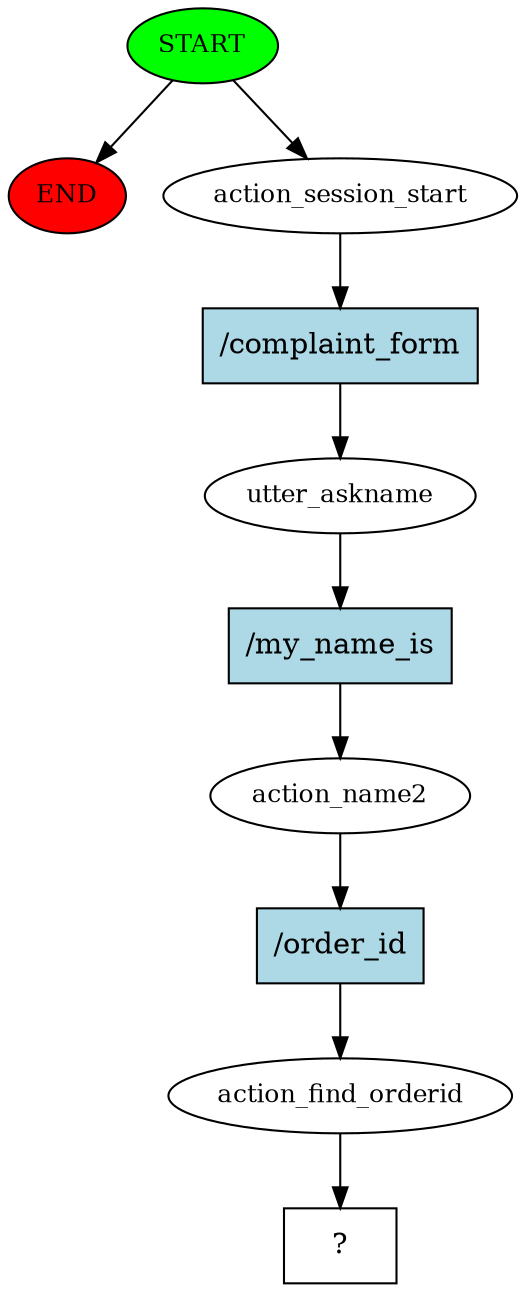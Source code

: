 digraph  {
0 [class="start active", fillcolor=green, fontsize=12, label=START, style=filled];
"-1" [class=end, fillcolor=red, fontsize=12, label=END, style=filled];
1 [class=active, fontsize=12, label=action_session_start];
2 [class=active, fontsize=12, label=utter_askname];
3 [class=active, fontsize=12, label=action_name2];
4 [class=active, fontsize=12, label=action_find_orderid];
5 [class="intent dashed active", label="  ?  ", shape=rect];
6 [class="intent active", fillcolor=lightblue, label="/complaint_form", shape=rect, style=filled];
7 [class="intent active", fillcolor=lightblue, label="/my_name_is", shape=rect, style=filled];
8 [class="intent active", fillcolor=lightblue, label="/order_id", shape=rect, style=filled];
0 -> "-1"  [class="", key=NONE, label=""];
0 -> 1  [class=active, key=NONE, label=""];
1 -> 6  [class=active, key=0];
2 -> 7  [class=active, key=0];
3 -> 8  [class=active, key=0];
4 -> 5  [class=active, key=NONE, label=""];
6 -> 2  [class=active, key=0];
7 -> 3  [class=active, key=0];
8 -> 4  [class=active, key=0];
}

